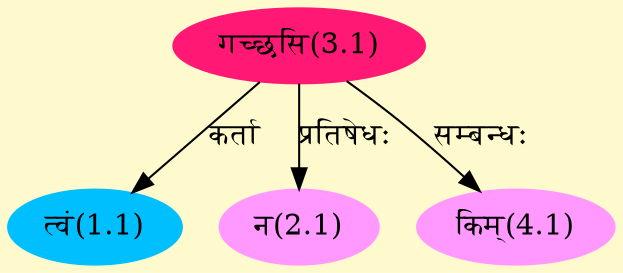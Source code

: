 digraph G{
rankdir=BT;
 compound=true;
 bgcolor="lemonchiffon1";
Node1_1 [style=filled, color="#00BFFF" label = "त्वं(1.1)"]
Node3_1 [style=filled, color="#FF1975" label = "गच्छसि(3.1)"]
Node2_1 [style=filled, color="#FF99FF" label = "न(2.1)"]
Node4_1 [style=filled, color="#FF99FF" label = "किम्(4.1)"]
/* Start of Relations section */

Node1_1 -> Node3_1 [  label="कर्ता"  dir="back" ]
Node2_1 -> Node3_1 [  label="प्रतिषेधः"  dir="back" ]
Node4_1 -> Node3_1 [  label="सम्बन्धः"  dir="back" ]
}
